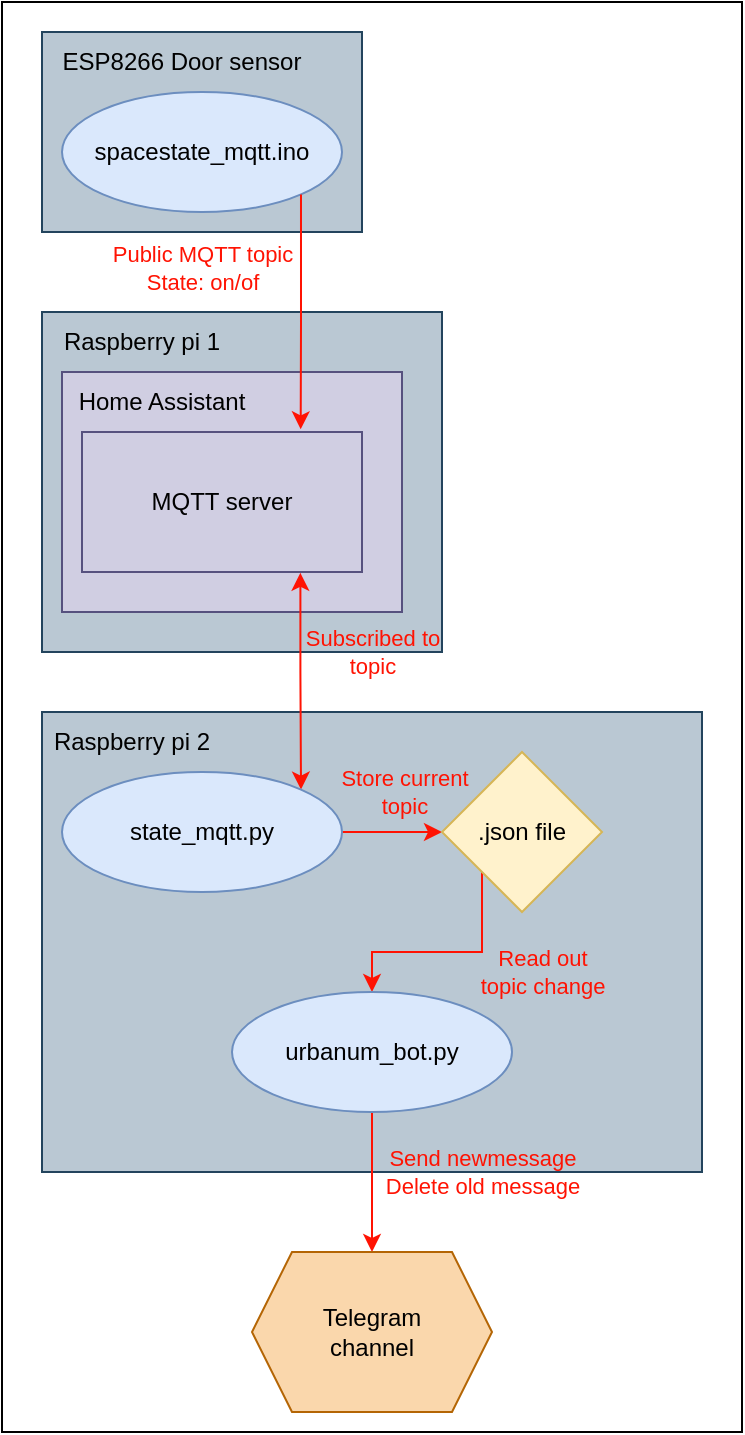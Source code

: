 <mxfile version="22.0.4" type="github">
  <diagram name="Page-1" id="v_LOG3iEKz90UjBwet6A">
    <mxGraphModel dx="1728" dy="1528" grid="1" gridSize="10" guides="1" tooltips="1" connect="1" arrows="1" fold="1" page="1" pageScale="1" pageWidth="4681" pageHeight="3300" math="0" shadow="0">
      <root>
        <mxCell id="0" />
        <mxCell id="1" parent="0" />
        <mxCell id="lQvAjMkVVWH8meGutCO9-32" value="" style="rounded=0;whiteSpace=wrap;html=1;" vertex="1" parent="1">
          <mxGeometry x="970" y="835" width="370" height="715" as="geometry" />
        </mxCell>
        <mxCell id="lQvAjMkVVWH8meGutCO9-19" value="" style="rounded=0;whiteSpace=wrap;html=1;fillColor=#bac8d3;strokeColor=#23445d;" vertex="1" parent="1">
          <mxGeometry x="990" y="850" width="160" height="100" as="geometry" />
        </mxCell>
        <mxCell id="lQvAjMkVVWH8meGutCO9-16" value="" style="rounded=0;whiteSpace=wrap;html=1;fillColor=#bac8d3;strokeColor=#23445d;" vertex="1" parent="1">
          <mxGeometry x="990" y="1190" width="330" height="230" as="geometry" />
        </mxCell>
        <mxCell id="lQvAjMkVVWH8meGutCO9-5" value="" style="rounded=0;whiteSpace=wrap;html=1;fillColor=#bac8d3;strokeColor=#23445d;" vertex="1" parent="1">
          <mxGeometry x="990" y="990" width="200" height="170" as="geometry" />
        </mxCell>
        <mxCell id="lQvAjMkVVWH8meGutCO9-7" value="" style="rounded=0;whiteSpace=wrap;html=1;fillColor=#d0cee2;strokeColor=#56517e;" vertex="1" parent="1">
          <mxGeometry x="1000" y="1020" width="170" height="120" as="geometry" />
        </mxCell>
        <mxCell id="lQvAjMkVVWH8meGutCO9-3" value="spacestate_mqtt.ino" style="ellipse;whiteSpace=wrap;html=1;fillColor=#dae8fc;strokeColor=#6c8ebf;" vertex="1" parent="1">
          <mxGeometry x="1000" y="880" width="140" height="60" as="geometry" />
        </mxCell>
        <mxCell id="lQvAjMkVVWH8meGutCO9-10" style="edgeStyle=orthogonalEdgeStyle;rounded=0;orthogonalLoop=1;jettySize=auto;html=1;entryX=0.781;entryY=-0.019;entryDx=0;entryDy=0;exitX=1;exitY=1;exitDx=0;exitDy=0;entryPerimeter=0;strokeColor=#FF1303;" edge="1" parent="1" source="lQvAjMkVVWH8meGutCO9-3" target="lQvAjMkVVWH8meGutCO9-6">
          <mxGeometry relative="1" as="geometry">
            <mxPoint x="1280" y="970" as="sourcePoint" />
          </mxGeometry>
        </mxCell>
        <mxCell id="lQvAjMkVVWH8meGutCO9-11" value="Public MQTT topic&lt;br&gt;State: on/of" style="edgeLabel;html=1;align=center;verticalAlign=middle;resizable=0;points=[];labelBackgroundColor=none;fontColor=#FF1303;" vertex="1" connectable="0" parent="lQvAjMkVVWH8meGutCO9-10">
          <mxGeometry x="-0.383" y="2" relative="1" as="geometry">
            <mxPoint x="-52" as="offset" />
          </mxGeometry>
        </mxCell>
        <mxCell id="lQvAjMkVVWH8meGutCO9-14" style="edgeStyle=orthogonalEdgeStyle;rounded=0;orthogonalLoop=1;jettySize=auto;html=1;exitX=0.78;exitY=1.006;exitDx=0;exitDy=0;startArrow=classic;startFill=1;entryX=1;entryY=0;entryDx=0;entryDy=0;exitPerimeter=0;strokeColor=#FF1303;" edge="1" parent="1" source="lQvAjMkVVWH8meGutCO9-6" target="lQvAjMkVVWH8meGutCO9-13">
          <mxGeometry relative="1" as="geometry" />
        </mxCell>
        <mxCell id="lQvAjMkVVWH8meGutCO9-15" value="Subscribed to&lt;br&gt;topic" style="edgeLabel;html=1;align=center;verticalAlign=middle;resizable=0;points=[];labelBackgroundColor=none;fontColor=#FF1303;" vertex="1" connectable="0" parent="lQvAjMkVVWH8meGutCO9-14">
          <mxGeometry x="0.343" y="1" relative="1" as="geometry">
            <mxPoint x="34" y="-33" as="offset" />
          </mxGeometry>
        </mxCell>
        <mxCell id="lQvAjMkVVWH8meGutCO9-6" value="MQTT server" style="rounded=0;whiteSpace=wrap;html=1;fillColor=#d0cee2;strokeColor=#56517e;" vertex="1" parent="1">
          <mxGeometry x="1010" y="1050" width="140" height="70" as="geometry" />
        </mxCell>
        <mxCell id="lQvAjMkVVWH8meGutCO9-8" value="Raspberry pi 1" style="text;html=1;strokeColor=none;fillColor=none;align=center;verticalAlign=middle;whiteSpace=wrap;rounded=0;" vertex="1" parent="1">
          <mxGeometry x="990" y="990" width="100" height="30" as="geometry" />
        </mxCell>
        <mxCell id="lQvAjMkVVWH8meGutCO9-9" value="Home Assistant" style="text;html=1;strokeColor=none;fillColor=none;align=center;verticalAlign=middle;whiteSpace=wrap;rounded=0;" vertex="1" parent="1">
          <mxGeometry x="1000" y="1020" width="100" height="30" as="geometry" />
        </mxCell>
        <mxCell id="lQvAjMkVVWH8meGutCO9-23" style="edgeStyle=orthogonalEdgeStyle;rounded=0;orthogonalLoop=1;jettySize=auto;html=1;exitX=1;exitY=0.5;exitDx=0;exitDy=0;entryX=0;entryY=0.5;entryDx=0;entryDy=0;strokeColor=#FF1303;" edge="1" parent="1" source="lQvAjMkVVWH8meGutCO9-13" target="lQvAjMkVVWH8meGutCO9-21">
          <mxGeometry relative="1" as="geometry" />
        </mxCell>
        <mxCell id="lQvAjMkVVWH8meGutCO9-24" value="Store current&lt;br&gt;topic" style="edgeLabel;html=1;align=center;verticalAlign=middle;resizable=0;points=[];labelBackgroundColor=none;fontColor=#FF1303;" vertex="1" connectable="0" parent="lQvAjMkVVWH8meGutCO9-23">
          <mxGeometry x="-0.029" relative="1" as="geometry">
            <mxPoint x="6" y="-20" as="offset" />
          </mxGeometry>
        </mxCell>
        <mxCell id="lQvAjMkVVWH8meGutCO9-13" value="state_mqtt.py" style="ellipse;whiteSpace=wrap;html=1;fillColor=#dae8fc;strokeColor=#6c8ebf;" vertex="1" parent="1">
          <mxGeometry x="1000" y="1220" width="140" height="60" as="geometry" />
        </mxCell>
        <mxCell id="lQvAjMkVVWH8meGutCO9-17" value="Raspberry pi 2" style="text;html=1;strokeColor=none;fillColor=none;align=center;verticalAlign=middle;whiteSpace=wrap;rounded=0;" vertex="1" parent="1">
          <mxGeometry x="990" y="1190" width="90" height="30" as="geometry" />
        </mxCell>
        <mxCell id="lQvAjMkVVWH8meGutCO9-20" value="ESP8266 Door sensor" style="text;html=1;strokeColor=none;fillColor=none;align=center;verticalAlign=middle;whiteSpace=wrap;rounded=0;" vertex="1" parent="1">
          <mxGeometry x="990" y="850" width="140" height="30" as="geometry" />
        </mxCell>
        <mxCell id="lQvAjMkVVWH8meGutCO9-25" style="edgeStyle=orthogonalEdgeStyle;rounded=0;orthogonalLoop=1;jettySize=auto;html=1;exitX=0;exitY=1;exitDx=0;exitDy=0;entryX=0.5;entryY=0;entryDx=0;entryDy=0;strokeColor=#FF1303;" edge="1" parent="1" source="lQvAjMkVVWH8meGutCO9-21" target="lQvAjMkVVWH8meGutCO9-22">
          <mxGeometry relative="1" as="geometry" />
        </mxCell>
        <mxCell id="lQvAjMkVVWH8meGutCO9-26" value="Read out &lt;br&gt;topic change" style="edgeLabel;html=1;align=center;verticalAlign=middle;resizable=0;points=[];labelBackgroundColor=none;fontColor=#FF1303;" vertex="1" connectable="0" parent="lQvAjMkVVWH8meGutCO9-25">
          <mxGeometry x="0.133" relative="1" as="geometry">
            <mxPoint x="55" y="10" as="offset" />
          </mxGeometry>
        </mxCell>
        <mxCell id="lQvAjMkVVWH8meGutCO9-21" value=".json file" style="rhombus;whiteSpace=wrap;html=1;fillColor=#fff2cc;strokeColor=#d6b656;" vertex="1" parent="1">
          <mxGeometry x="1190" y="1210" width="80" height="80" as="geometry" />
        </mxCell>
        <mxCell id="lQvAjMkVVWH8meGutCO9-30" style="edgeStyle=orthogonalEdgeStyle;rounded=0;orthogonalLoop=1;jettySize=auto;html=1;exitX=0.5;exitY=1;exitDx=0;exitDy=0;entryX=0.5;entryY=0;entryDx=0;entryDy=0;strokeColor=#FF1303;" edge="1" parent="1" source="lQvAjMkVVWH8meGutCO9-22" target="lQvAjMkVVWH8meGutCO9-29">
          <mxGeometry relative="1" as="geometry" />
        </mxCell>
        <mxCell id="lQvAjMkVVWH8meGutCO9-31" value="Send newmessage&lt;br&gt;Delete old message" style="edgeLabel;html=1;align=center;verticalAlign=middle;resizable=0;points=[];labelBackgroundColor=none;fontColor=#FF1303;" vertex="1" connectable="0" parent="lQvAjMkVVWH8meGutCO9-30">
          <mxGeometry x="0.143" y="-1" relative="1" as="geometry">
            <mxPoint x="56" y="-10" as="offset" />
          </mxGeometry>
        </mxCell>
        <mxCell id="lQvAjMkVVWH8meGutCO9-22" value="urbanum_bot.py" style="ellipse;whiteSpace=wrap;html=1;fillColor=#dae8fc;strokeColor=#6c8ebf;" vertex="1" parent="1">
          <mxGeometry x="1085" y="1330" width="140" height="60" as="geometry" />
        </mxCell>
        <mxCell id="lQvAjMkVVWH8meGutCO9-29" value="&lt;div&gt;Telegram&lt;/div&gt;&lt;div&gt;channel&lt;br&gt;&lt;/div&gt;" style="shape=hexagon;perimeter=hexagonPerimeter2;whiteSpace=wrap;html=1;fixedSize=1;fillColor=#fad7ac;strokeColor=#b46504;" vertex="1" parent="1">
          <mxGeometry x="1095" y="1460" width="120" height="80" as="geometry" />
        </mxCell>
      </root>
    </mxGraphModel>
  </diagram>
</mxfile>
